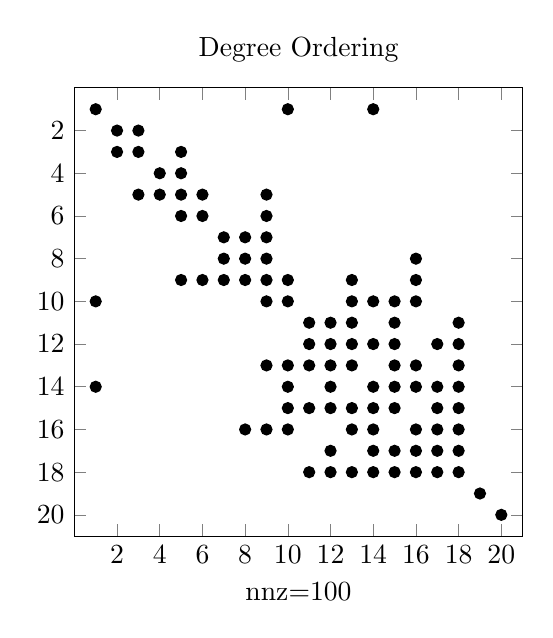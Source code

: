 \begin{tikzpicture}
    \begin{axis}
        [   unit vector ratio* = 1 1 1
        ,   y dir = reverse
        ,   xmin = 0
        ,   ymin = 0
        ,   xmax = 21
        ,   ymax = 21
        ,   xlabel = {nnz=100}
        ,   xtick = {2,4,6,8,10,12,14,16,18,20}
        ,   ytick = {2,4,6,8,10,12,14,16,18,20}
        ,   title = {Degree Ordering}
        ]
        \addplot[only marks] coordinates {
(1,1)(1,10)(1,14)(2,2)(2,3)(3,2)(3,3)(3,5)(4,4)(4,5)(5,3)(5,4)(5,5)(5,6)(5,9)(6,5)(6,6)(6,9)(7,7)(7,8)(7,9)(8,7)(8,8)(8,9)(8,16)(9,5)(9,6)(9,7)(9,8)(9,9)(9,10)(9,13)(9,16)(10,1)(10,9)(10,10)(10,13)(10,14)(10,15)(10,16)(11,11)(11,12)(11,13)(11,15)(11,18)(12,11)(12,12)(12,13)(12,14)(12,15)(12,17)(12,18)(13,9)(13,10)(13,11)(13,12)(13,13)(13,15)(13,16)(13,18)(14,1)(14,10)(14,12)(14,14)(14,15)(14,16)(14,17)(14,18)(15,10)(15,11)(15,12)(15,13)(15,14)(15,15)(15,17)(15,18)(16,8)(16,9)(16,10)(16,13)(16,14)(16,16)(16,17)(16,18)(17,12)(17,14)(17,15)(17,16)(17,17)(17,18)(18,11)(18,12)(18,13)(18,14)(18,15)(18,16)(18,17)(18,18)(19,19)(20,20)
        };
    \end{axis}
\end{tikzpicture}